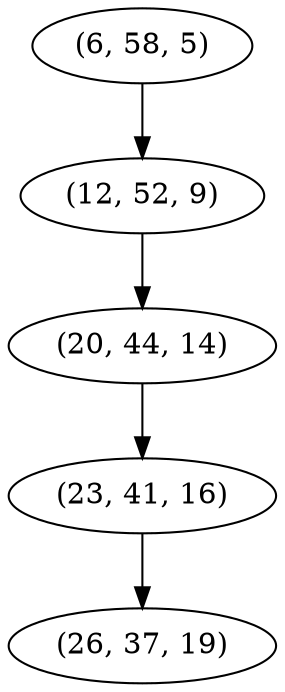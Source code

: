 digraph tree {
    "(6, 58, 5)";
    "(12, 52, 9)";
    "(20, 44, 14)";
    "(23, 41, 16)";
    "(26, 37, 19)";
    "(6, 58, 5)" -> "(12, 52, 9)";
    "(12, 52, 9)" -> "(20, 44, 14)";
    "(20, 44, 14)" -> "(23, 41, 16)";
    "(23, 41, 16)" -> "(26, 37, 19)";
}
